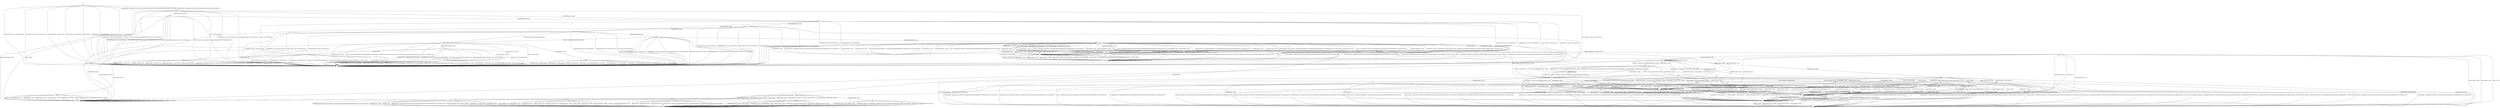 digraph g {
__start0 [label="" shape="none"];

	s0 [shape="circle" label="0"];
	s1 [shape="circle" label="1"];
	s2 [shape="circle" label="2"];
	s3 [shape="circle" label="3"];
	s4 [shape="circle" label="4"];
	s5 [shape="circle" label="5"];
	s6 [shape="circle" label="6"];
	s7 [shape="circle" label="7"];
	s8 [shape="circle" label="8"];
	s9 [shape="circle" label="9"];
	s10 [shape="circle" label="10"];
	s11 [shape="circle" label="11"];
	s12 [shape="circle" label="12"];
	s13 [shape="circle" label="13"];
	s14 [shape="circle" label="14"];
	s15 [shape="circle" label="15"];
	s16 [shape="circle" label="16"];
	s17 [shape="circle" label="17"];
	s18 [shape="circle" label="18"];
	s19 [shape="circle" label="19"];
	s20 [shape="circle" label="20"];
	s21 [shape="circle" label="21"];
	s22 [shape="circle" label="22"];
	s23 [shape="circle" label="23"];
	s24 [shape="circle" label="24"];
	s25 [shape="circle" label="25"];
	s26 [shape="circle" label="26"];
	s27 [shape="circle" label="27"];
	s28 [shape="circle" label="28"];
	s29 [shape="circle" label="29"];
	s30 [shape="circle" label="30"];
	s31 [shape="circle" label="31"];
	s32 [shape="circle" label="32"];
	s33 [shape="circle" label="33"];
	s34 [shape="circle" label="34"];
	s35 [shape="circle" label="35"];
	s36 [shape="circle" label="36"];
	s37 [shape="circle" label="37"];
	s38 [shape="circle" label="38"];
	s39 [shape="circle" label="39"];
	s40 [shape="circle" label="40"];
	s41 [shape="circle" label="41"];
	s42 [shape="circle" label="42"];
	s43 [shape="circle" label="43"];
	s44 [shape="circle" label="44"];
	s45 [shape="circle" label="45"];
	s46 [shape="circle" label="46"];
	s47 [shape="circle" label="47"];
	s48 [shape="circle" label="48"];
	s49 [shape="circle" label="49"];
	s50 [shape="circle" label="50"];
	s51 [shape="circle" label="51"];
	s52 [shape="circle" label="52"];
	s53 [shape="circle" label="53"];
	s54 [shape="circle" label="54"];
	s0 -> s1 [label="ClientHelloRSA / HandshakeServerHelloTLSv12HandshakeCertificateHandshakeServerHelloDone"];
	s0 -> s1 [label="ClientHelloDHE / HandshakeServerHelloTLSv12HandshakeCertificateHandshakeServerKeyExchangeHandshakeServerHelloDone"];
	s0 -> s2 [label="EmptyCertificate / Alert2.10ConnectionClosed"];
	s0 -> s2 [label="ClientKeyExchange / Alert2.10ConnectionClosed"];
	s0 -> s2 [label="ChangeCipherSpec / ConnectionClosed"];
	s0 -> s2 [label="Finished / Alert2.10ConnectionClosed"];
	s0 -> s2 [label="ApplicationData / ConnectionClosed"];
	s0 -> s2 [label="ApplicationDataEmpty / ConnectionClosed"];
	s0 -> s2 [label="Alert10 / ConnectionClosed"];
	s1 -> s2 [label="ClientHelloRSA / Alert2.10ConnectionClosed"];
	s1 -> s2 [label="ClientHelloDHE / Alert2.10ConnectionClosed"];
	s1 -> s2 [label="EmptyCertificate / Alert2.10ConnectionClosed"];
	s1 -> s3 [label="ClientKeyExchange / Empty"];
	s1 -> s2 [label="ChangeCipherSpec / Alert2.10ConnectionClosed"];
	s1 -> s2 [label="Finished / Alert2.10ConnectionClosed"];
	s1 -> s2 [label="ApplicationData / Alert2.10ConnectionClosed"];
	s1 -> s4 [label="ApplicationDataEmpty / Empty"];
	s1 -> s5 [label="Alert10 / ConnectionClosed"];
	s2 -> s2 [label="ClientHelloRSA / ConnectionClosed"];
	s2 -> s2 [label="ClientHelloDHE / ConnectionClosed"];
	s2 -> s2 [label="EmptyCertificate / ConnectionClosed"];
	s2 -> s2 [label="ClientKeyExchange / ConnectionClosed"];
	s2 -> s2 [label="ChangeCipherSpec / ConnectionClosed"];
	s2 -> s2 [label="Finished / ConnectionClosed"];
	s2 -> s2 [label="ApplicationData / ConnectionClosed"];
	s2 -> s2 [label="ApplicationDataEmpty / ConnectionClosed"];
	s2 -> s2 [label="Alert10 / ConnectionClosed"];
	s3 -> s2 [label="ClientHelloRSA / Alert2.10ConnectionClosed"];
	s3 -> s2 [label="ClientHelloDHE / Alert2.10ConnectionClosed"];
	s3 -> s2 [label="EmptyCertificate / Alert2.10ConnectionClosed"];
	s3 -> s2 [label="ClientKeyExchange / Alert2.10ConnectionClosed"];
	s3 -> s6 [label="ChangeCipherSpec / Empty"];
	s3 -> s2 [label="Finished / Alert2.10ConnectionClosed"];
	s3 -> s2 [label="ApplicationData / Alert2.10ConnectionClosed"];
	s3 -> s7 [label="ApplicationDataEmpty / Empty"];
	s3 -> s8 [label="Alert10 / ConnectionClosed"];
	s4 -> s2 [label="ClientHelloRSA / Alert2.10ConnectionClosed"];
	s4 -> s2 [label="ClientHelloDHE / Alert2.10ConnectionClosed"];
	s4 -> s2 [label="EmptyCertificate / Alert2.10ConnectionClosed"];
	s4 -> s3 [label="ClientKeyExchange / Empty"];
	s4 -> s2 [label="ChangeCipherSpec / Alert2.10ConnectionClosed"];
	s4 -> s2 [label="Finished / Alert2.10ConnectionClosed"];
	s4 -> s2 [label="ApplicationData / Alert2.10ConnectionClosed"];
	s4 -> s9 [label="ApplicationDataEmpty / Empty"];
	s4 -> s9 [label="Alert10 / Empty"];
	s5 -> s10 [label="ClientHelloRSA / Empty"];
	s5 -> s2 [label="ClientHelloDHE / HandshakeServerHelloTLSv12HandshakeCertificateHandshakeServerHelloDoneConnectionClosed"];
	s5 -> s2 [label="EmptyCertificate / ConnectionClosed"];
	s5 -> s2 [label="ClientKeyExchange / ConnectionClosed"];
	s5 -> s2 [label="ChangeCipherSpec / ConnectionClosed"];
	s5 -> s2 [label="Finished / ConnectionClosed"];
	s5 -> s2 [label="ApplicationData / ConnectionClosed"];
	s5 -> s2 [label="ApplicationDataEmpty / ConnectionClosed"];
	s5 -> s2 [label="Alert10 / ConnectionClosed"];
	s6 -> s2 [label="ClientHelloRSA / Alert2.10ConnectionClosed"];
	s6 -> s2 [label="ClientHelloDHE / Alert2.10ConnectionClosed"];
	s6 -> s2 [label="EmptyCertificate / Alert2.10ConnectionClosed"];
	s6 -> s2 [label="ClientKeyExchange / Alert2.10ConnectionClosed"];
	s6 -> s2 [label="ChangeCipherSpec / Alert2.10ConnectionClosed"];
	s6 -> s11 [label="Finished / ChangeCipherSpecHandshakeFinished"];
	s6 -> s2 [label="ApplicationData / Alert2.10ConnectionClosed"];
	s6 -> s12 [label="ApplicationDataEmpty / Empty"];
	s6 -> s2 [label="Alert10 / Alert2.10ConnectionClosed"];
	s7 -> s2 [label="ClientHelloRSA / Alert2.10ConnectionClosed"];
	s7 -> s2 [label="ClientHelloDHE / Alert2.10ConnectionClosed"];
	s7 -> s2 [label="EmptyCertificate / Alert2.10ConnectionClosed"];
	s7 -> s2 [label="ClientKeyExchange / Alert2.10ConnectionClosed"];
	s7 -> s6 [label="ChangeCipherSpec / Empty"];
	s7 -> s2 [label="Finished / Alert2.10ConnectionClosed"];
	s7 -> s2 [label="ApplicationData / Alert2.10ConnectionClosed"];
	s7 -> s9 [label="ApplicationDataEmpty / Empty"];
	s7 -> s9 [label="Alert10 / Empty"];
	s8 -> s5 [label="ClientHelloRSA / Empty"];
	s8 -> s2 [label="ClientHelloDHE / ConnectionClosed"];
	s8 -> s2 [label="EmptyCertificate / ConnectionClosed"];
	s8 -> s2 [label="ClientKeyExchange / ConnectionClosed"];
	s8 -> s2 [label="ChangeCipherSpec / ConnectionClosed"];
	s8 -> s2 [label="Finished / ConnectionClosed"];
	s8 -> s2 [label="ApplicationData / ConnectionClosed"];
	s8 -> s2 [label="ApplicationDataEmpty / ConnectionClosed"];
	s8 -> s2 [label="Alert10 / ConnectionClosed"];
	s9 -> s9 [label="ClientHelloRSA / Empty"];
	s9 -> s9 [label="ClientHelloDHE / Empty"];
	s9 -> s9 [label="EmptyCertificate / Empty"];
	s9 -> s9 [label="ClientKeyExchange / Empty"];
	s9 -> s9 [label="ChangeCipherSpec / Empty"];
	s9 -> s9 [label="Finished / Empty"];
	s9 -> s9 [label="ApplicationData / Empty"];
	s9 -> s9 [label="ApplicationDataEmpty / Empty"];
	s9 -> s9 [label="Alert10 / Empty"];
	s10 -> s9 [label="ClientHelloRSA / Empty"];
	s10 -> s9 [label="ClientHelloDHE / Empty"];
	s10 -> s9 [label="EmptyCertificate / Empty"];
	s10 -> s9 [label="ClientKeyExchange / Empty"];
	s10 -> s9 [label="ChangeCipherSpec / Empty"];
	s10 -> s9 [label="Finished / Empty"];
	s10 -> s9 [label="ApplicationData / Empty"];
	s10 -> s9 [label="ApplicationDataEmpty / Empty"];
	s10 -> s9 [label="Alert10 / Empty"];
	s11 -> s9 [label="ClientHelloRSA / Empty"];
	s11 -> s13 [label="ClientHelloDHE / Empty"];
	s11 -> s2 [label="EmptyCertificate / Empty"];
	s11 -> s2 [label="ClientKeyExchange / Empty"];
	s11 -> s14 [label="ChangeCipherSpec / Empty"];
	s11 -> s2 [label="Finished / HandshakeServerHelloTLSv12HandshakeCertificateHandshakeServerHelloDoneAlert2.20ConnectionClosed"];
	s11 -> s2 [label="ApplicationData / ApplicationDataConnectionClosed"];
	s11 -> s15 [label="ApplicationDataEmpty / Empty"];
	s11 -> s2 [label="Alert10 / ConnectionClosed"];
	s12 -> s2 [label="ClientHelloRSA / Alert2.10ConnectionClosed"];
	s12 -> s2 [label="ClientHelloDHE / Alert2.10ConnectionClosed"];
	s12 -> s2 [label="EmptyCertificate / Alert2.10ConnectionClosed"];
	s12 -> s2 [label="ClientKeyExchange / Alert2.10ConnectionClosed"];
	s12 -> s2 [label="ChangeCipherSpec / Alert2.10ConnectionClosed"];
	s12 -> s11 [label="Finished / ChangeCipherSpecHandshakeFinished"];
	s12 -> s2 [label="ApplicationData / Alert2.10ConnectionClosed"];
	s12 -> s16 [label="ApplicationDataEmpty / Empty"];
	s12 -> s2 [label="Alert10 / Empty"];
	s13 -> s2 [label="ClientHelloRSA / ConnectionClosed"];
	s13 -> s2 [label="ClientHelloDHE / ConnectionClosed"];
	s13 -> s2 [label="EmptyCertificate / ConnectionClosed"];
	s13 -> s2 [label="ClientKeyExchange / ConnectionClosed"];
	s13 -> s2 [label="ChangeCipherSpec / ConnectionClosed"];
	s13 -> s2 [label="Finished / ConnectionClosed"];
	s13 -> s2 [label="ApplicationData / ConnectionClosed"];
	s13 -> s2 [label="ApplicationDataEmpty / ConnectionClosed"];
	s13 -> s2 [label="Alert10 / ConnectionClosed"];
	s14 -> s2 [label="ClientHelloRSA / Alert2.20ConnectionClosed"];
	s14 -> s2 [label="ClientHelloDHE / Alert2.20ConnectionClosed"];
	s14 -> s2 [label="EmptyCertificate / Alert2.20ConnectionClosed"];
	s14 -> s2 [label="ClientKeyExchange / Alert2.20ConnectionClosed"];
	s14 -> s2 [label="ChangeCipherSpec / Alert2.20ConnectionClosed"];
	s14 -> s2 [label="Finished / Alert2.20ConnectionClosed"];
	s14 -> s2 [label="ApplicationData / Alert2.20ConnectionClosed"];
	s14 -> s2 [label="ApplicationDataEmpty / Alert2.20ConnectionClosed"];
	s14 -> s2 [label="Alert10 / Alert2.20ConnectionClosed"];
	s15 -> s2 [label="ClientHelloRSA / Alert2.40ConnectionClosed"];
	s15 -> s2 [label="ClientHelloDHE / Alert2.40ConnectionClosed"];
	s15 -> s2 [label="EmptyCertificate / Alert2.10ConnectionClosed"];
	s15 -> s2 [label="ClientKeyExchange / Alert2.10ConnectionClosed"];
	s15 -> s14 [label="ChangeCipherSpec / Empty"];
	s15 -> s2 [label="Finished / Alert2.10ConnectionClosed"];
	s15 -> s2 [label="ApplicationData / ApplicationDataConnectionClosed"];
	s15 -> s9 [label="ApplicationDataEmpty / Empty"];
	s15 -> s8 [label="Alert10 / Empty"];
	s16 -> s17 [label="ClientHelloRSA / ConnectionClosed"];
	s16 -> s18 [label="ClientHelloDHE / Empty"];
	s16 -> s17 [label="EmptyCertificate / Empty"];
	s16 -> s18 [label="ClientKeyExchange / ConnectionClosed"];
	s16 -> s17 [label="ChangeCipherSpec / Empty"];
	s16 -> s18 [label="Finished / Empty"];
	s16 -> s17 [label="ApplicationData / ConnectionClosed"];
	s16 -> s19 [label="ApplicationDataEmpty / Empty"];
	s16 -> s17 [label="Alert10 / Empty"];
	s17 -> s20 [label="ClientHelloRSA / Empty"];
	s17 -> s21 [label="ClientHelloDHE / ConnectionClosed"];
	s17 -> s20 [label="EmptyCertificate / Empty"];
	s17 -> s21 [label="ClientKeyExchange / HandshakeServerHelloTLSv12HandshakeCertificateHandshakeServerHelloDoneAlert2.20ConnectionClosed"];
	s17 -> s20 [label="ChangeCipherSpec / Empty"];
	s17 -> s21 [label="Finished / HandshakeServerHelloTLSv12HandshakeCertificateHandshakeServerHelloDoneAlert2.20ConnectionClosed"];
	s17 -> s20 [label="ApplicationData / Empty"];
	s17 -> s21 [label="ApplicationDataEmpty / HandshakeServerHelloTLSv12HandshakeCertificateHandshakeServerHelloDoneAlert2.20ConnectionClosed"];
	s17 -> s20 [label="Alert10 / Empty"];
	s18 -> s21 [label="ClientHelloRSA / HandshakeServerHelloTLSv12HandshakeCertificateHandshakeServerHelloDoneAlert2.20ConnectionClosed"];
	s18 -> s20 [label="ClientHelloDHE / Empty"];
	s18 -> s21 [label="EmptyCertificate / HandshakeServerHelloTLSv12HandshakeCertificateHandshakeServerHelloDoneAlert2.20ConnectionClosed"];
	s18 -> s20 [label="ClientKeyExchange / Empty"];
	s18 -> s21 [label="ChangeCipherSpec / HandshakeServerHelloTLSv12HandshakeCertificateHandshakeServerHelloDoneAlert2.20ConnectionClosed"];
	s18 -> s20 [label="Finished / Empty"];
	s18 -> s21 [label="ApplicationData / HandshakeServerHelloTLSv12HandshakeCertificateHandshakeServerHelloDoneAlert2.20ConnectionClosed"];
	s18 -> s20 [label="ApplicationDataEmpty / Empty"];
	s18 -> s21 [label="Alert10 / HandshakeServerHelloTLSv12HandshakeCertificateHandshakeServerHelloDoneAlert2.20ConnectionClosed"];
	s19 -> s22 [label="ClientHelloRSA / Empty"];
	s19 -> s23 [label="ClientHelloDHE / Empty"];
	s19 -> s23 [label="EmptyCertificate / Empty"];
	s19 -> s24 [label="ClientKeyExchange / ConnectionClosed"];
	s19 -> s23 [label="ChangeCipherSpec / Empty"];
	s19 -> s23 [label="Finished / Empty"];
	s19 -> s23 [label="ApplicationData / Empty"];
	s19 -> s25 [label="ApplicationDataEmpty / ConnectionClosed"];
	s19 -> s26 [label="Alert10 / Empty"];
	s20 -> s21 [label="ClientHelloRSA / Empty"];
	s20 -> s20 [label="ClientHelloDHE / Empty"];
	s20 -> s21 [label="EmptyCertificate / Empty"];
	s20 -> s20 [label="ClientKeyExchange / ConnectionClosed"];
	s20 -> s21 [label="ChangeCipherSpec / Empty"];
	s20 -> s20 [label="Finished / ConnectionClosed"];
	s20 -> s21 [label="ApplicationData / Empty"];
	s20 -> s20 [label="ApplicationDataEmpty / ConnectionClosed"];
	s20 -> s21 [label="Alert10 / Empty"];
	s21 -> s20 [label="ClientHelloRSA / ConnectionClosed"];
	s21 -> s21 [label="ClientHelloDHE / Empty"];
	s21 -> s20 [label="EmptyCertificate / ConnectionClosed"];
	s21 -> s21 [label="ClientKeyExchange / Empty"];
	s21 -> s20 [label="ChangeCipherSpec / ConnectionClosed"];
	s21 -> s21 [label="Finished / Empty"];
	s21 -> s20 [label="ApplicationData / ConnectionClosed"];
	s21 -> s21 [label="ApplicationDataEmpty / Empty"];
	s21 -> s20 [label="Alert10 / ConnectionClosed"];
	s22 -> s16 [label="ClientHelloRSA / Empty"];
	s22 -> s16 [label="ClientHelloDHE / Empty"];
	s22 -> s16 [label="EmptyCertificate / HandshakeServerHelloTLSv12HandshakeCertificateHandshakeServerHelloDoneAlert2.20ConnectionClosed"];
	s22 -> s16 [label="ClientKeyExchange / Empty"];
	s22 -> s16 [label="ChangeCipherSpec / Empty"];
	s22 -> s16 [label="Finished / HandshakeServerHelloTLSv12HandshakeCertificateHandshakeServerHelloDoneAlert2.20ConnectionClosed"];
	s22 -> s16 [label="ApplicationData / Empty"];
	s22 -> s16 [label="ApplicationDataEmpty / Empty"];
	s22 -> s16 [label="Alert10 / HandshakeServerHelloTLSv12HandshakeCertificateHandshakeServerHelloDoneAlert2.20ConnectionClosed"];
	s23 -> s16 [label="ClientHelloRSA / Empty"];
	s23 -> s16 [label="ClientHelloDHE / Empty"];
	s23 -> s16 [label="EmptyCertificate / HandshakeServerHelloTLSv12HandshakeCertificateHandshakeServerHelloDoneAlert2.20ConnectionClosed"];
	s23 -> s16 [label="ClientKeyExchange / Empty"];
	s23 -> s16 [label="ChangeCipherSpec / Empty"];
	s23 -> s16 [label="Finished / HandshakeServerHelloTLSv12HandshakeCertificateHandshakeServerHelloDoneAlert2.20ConnectionClosed"];
	s23 -> s16 [label="ApplicationData / Empty"];
	s23 -> s16 [label="ApplicationDataEmpty / Empty"];
	s23 -> s16 [label="Alert10 / HandshakeServerHelloTLSv12HandshakeCertificateHandshakeServerHelloDoneAlert2.20ConnectionClosed"];
	s24 -> s16 [label="ClientHelloRSA / Empty"];
	s24 -> s16 [label="ClientHelloDHE / Empty"];
	s24 -> s16 [label="EmptyCertificate / HandshakeServerHelloTLSv12HandshakeCertificateHandshakeServerHelloDoneAlert2.20ConnectionClosed"];
	s24 -> s16 [label="ClientKeyExchange / Empty"];
	s24 -> s16 [label="ChangeCipherSpec / Empty"];
	s24 -> s16 [label="Finished / HandshakeServerHelloTLSv12HandshakeCertificateHandshakeServerHelloDoneAlert2.20ConnectionClosed"];
	s24 -> s16 [label="ApplicationData / Empty"];
	s24 -> s16 [label="ApplicationDataEmpty / Empty"];
	s24 -> s16 [label="Alert10 / HandshakeServerHelloTLSv12HandshakeCertificateHandshakeServerHelloDoneAlert2.20ConnectionClosed"];
	s25 -> s27 [label="ClientHelloRSA / Empty"];
	s25 -> s28 [label="ClientHelloDHE / Empty"];
	s25 -> s29 [label="EmptyCertificate / Empty"];
	s25 -> s30 [label="ClientKeyExchange / Empty"];
	s25 -> s27 [label="ChangeCipherSpec / ConnectionClosed"];
	s25 -> s28 [label="Finished / Empty"];
	s25 -> s29 [label="ApplicationData / Empty"];
	s25 -> s31 [label="ApplicationDataEmpty / Empty"];
	s25 -> s29 [label="Alert10 / Empty"];
	s26 -> s32 [label="ClientHelloRSA / ConnectionClosed"];
	s26 -> s32 [label="ClientHelloDHE / Empty"];
	s26 -> s32 [label="EmptyCertificate / Empty"];
	s26 -> s32 [label="ClientKeyExchange / HandshakeServerHelloTLSv12HandshakeCertificateHandshakeServerHelloDoneAlert2.20ConnectionClosed"];
	s26 -> s32 [label="ChangeCipherSpec / Empty"];
	s26 -> s32 [label="Finished / Empty"];
	s26 -> s32 [label="ApplicationData / HandshakeServerHelloTLSv12HandshakeCertificateHandshakeServerHelloDoneAlert2.20ConnectionClosed"];
	s26 -> s32 [label="ApplicationDataEmpty / Empty"];
	s26 -> s32 [label="Alert10 / Empty"];
	s27 -> s30 [label="ClientHelloRSA / ConnectionClosed"];
	s27 -> s27 [label="ClientHelloDHE / Empty"];
	s27 -> s28 [label="EmptyCertificate / Empty"];
	s27 -> s29 [label="ClientKeyExchange / Empty"];
	s27 -> s30 [label="ChangeCipherSpec / ConnectionClosed"];
	s27 -> s33 [label="Finished / Empty"];
	s27 -> s29 [label="ApplicationData / Empty"];
	s27 -> s30 [label="ApplicationDataEmpty / Empty"];
	s27 -> s27 [label="Alert10 / ConnectionClosed"];
	s28 -> s28 [label="ClientHelloRSA / Empty"];
	s28 -> s29 [label="ClientHelloDHE / Empty"];
	s28 -> s30 [label="EmptyCertificate / Empty"];
	s28 -> s27 [label="ClientKeyExchange / ConnectionClosed"];
	s28 -> s28 [label="ChangeCipherSpec / Empty"];
	s28 -> s29 [label="Finished / Empty"];
	s28 -> s30 [label="ApplicationData / Empty"];
	s28 -> s27 [label="ApplicationDataEmpty / ConnectionClosed"];
	s28 -> s28 [label="Alert10 / Empty"];
	s29 -> s29 [label="ClientHelloRSA / Empty"];
	s29 -> s30 [label="ClientHelloDHE / Empty"];
	s29 -> s27 [label="EmptyCertificate / ConnectionClosed"];
	s29 -> s28 [label="ClientKeyExchange / Empty"];
	s29 -> s29 [label="ChangeCipherSpec / Empty"];
	s29 -> s30 [label="Finished / Empty"];
	s29 -> s27 [label="ApplicationData / ConnectionClosed"];
	s29 -> s28 [label="ApplicationDataEmpty / Empty"];
	s29 -> s29 [label="Alert10 / Empty"];
	s30 -> s30 [label="ClientHelloRSA / Empty"];
	s30 -> s27 [label="ClientHelloDHE / ConnectionClosed"];
	s30 -> s28 [label="EmptyCertificate / Empty"];
	s30 -> s29 [label="ClientKeyExchange / Empty"];
	s30 -> s30 [label="ChangeCipherSpec / Empty"];
	s30 -> s27 [label="Finished / ConnectionClosed"];
	s30 -> s28 [label="ApplicationData / Empty"];
	s30 -> s29 [label="ApplicationDataEmpty / Empty"];
	s30 -> s30 [label="Alert10 / Empty"];
	s31 -> s34 [label="ClientHelloRSA / ConnectionClosed"];
	s31 -> s31 [label="ClientHelloDHE / Empty"];
	s31 -> s35 [label="EmptyCertificate / Empty"];
	s31 -> s36 [label="ClientKeyExchange / Empty"];
	s31 -> s37 [label="ChangeCipherSpec / Empty"];
	s31 -> s34 [label="Finished / ConnectionClosed"];
	s31 -> s31 [label="ApplicationData / Empty"];
	s31 -> s38 [label="ApplicationDataEmpty / Empty"];
	s31 -> s34 [label="Alert10 / Empty"];
	s32 -> s32 [label="ClientHelloRSA / Empty"];
	s32 -> s32 [label="ClientHelloDHE / ConnectionClosed"];
	s32 -> s32 [label="EmptyCertificate / Empty"];
	s32 -> s32 [label="ClientKeyExchange / Empty"];
	s32 -> s32 [label="ChangeCipherSpec / ConnectionClosed"];
	s32 -> s32 [label="Finished / Empty"];
	s32 -> s32 [label="ApplicationData / Empty"];
	s32 -> s32 [label="ApplicationDataEmpty / ConnectionClosed"];
	s32 -> s32 [label="Alert10 / Empty"];
	s33 -> s39 [label="ClientHelloRSA / Empty"];
	s33 -> s40 [label="ClientHelloDHE / ConnectionClosed"];
	s33 -> s9 [label="EmptyCertificate / Empty"];
	s33 -> s9 [label="ClientKeyExchange / Empty"];
	s33 -> s41 [label="ChangeCipherSpec / Empty"];
	s33 -> s9 [label="Finished / ConnectionClosed"];
	s33 -> s42 [label="ApplicationData / Empty"];
	s33 -> s40 [label="ApplicationDataEmpty / Empty"];
	s33 -> s40 [label="Alert10 / Empty"];
	s34 -> s43 [label="ClientHelloRSA / ConnectionClosed"];
	s34 -> s44 [label="ClientHelloDHE / Empty"];
	s34 -> s45 [label="EmptyCertificate / Empty"];
	s34 -> s29 [label="ClientKeyExchange / Empty"];
	s34 -> s46 [label="ChangeCipherSpec / Empty"];
	s34 -> s44 [label="Finished / ConnectionClosed"];
	s34 -> s47 [label="ApplicationData / Empty"];
	s34 -> s48 [label="ApplicationDataEmpty / Empty"];
	s34 -> s19 [label="Alert10 / Empty"];
	s35 -> s44 [label="ClientHelloRSA / Empty"];
	s35 -> s47 [label="ClientHelloDHE / ConnectionClosed"];
	s35 -> s49 [label="EmptyCertificate / Empty"];
	s35 -> s50 [label="ClientKeyExchange / Empty"];
	s35 -> s51 [label="ChangeCipherSpec / Empty"];
	s35 -> s45 [label="Finished / Empty"];
	s35 -> s29 [label="ApplicationData / ConnectionClosed"];
	s35 -> s19 [label="ApplicationDataEmpty / Empty"];
	s35 -> s27 [label="Alert10 / Empty"];
	s36 -> s52 [label="ClientHelloRSA / Empty"];
	s36 -> s49 [label="ClientHelloDHE / Empty"];
	s36 -> s50 [label="EmptyCertificate / ConnectionClosed"];
	s36 -> s51 [label="ClientKeyExchange / Empty"];
	s36 -> s28 [label="ChangeCipherSpec / Empty"];
	s36 -> s29 [label="Finished / Empty"];
	s36 -> s19 [label="ApplicationData / Empty"];
	s36 -> s44 [label="ApplicationDataEmpty / ConnectionClosed"];
	s36 -> s52 [label="Alert10 / Empty"];
	s37 -> s48 [label="ClientHelloRSA / Empty"];
	s37 -> s50 [label="ClientHelloDHE / Empty"];
	s37 -> s51 [label="EmptyCertificate / Empty"];
	s37 -> s45 [label="ClientKeyExchange / ConnectionClosed"];
	s37 -> s29 [label="ChangeCipherSpec / Empty"];
	s37 -> s53 [label="Finished / Empty"];
	s37 -> s51 [label="ApplicationData / Empty"];
	s37 -> s45 [label="ApplicationDataEmpty / Empty"];
	s37 -> s48 [label="Alert10 / ConnectionClosed"];
	s38 -> s31 [label="ClientHelloRSA / Empty"];
	s38 -> s35 [label="ClientHelloDHE / Empty"];
	s38 -> s36 [label="EmptyCertificate / Empty"];
	s38 -> s37 [label="ClientKeyExchange / Empty"];
	s38 -> s34 [label="ChangeCipherSpec / Empty"];
	s38 -> s31 [label="Finished / ConnectionClosed"];
	s38 -> s35 [label="ApplicationData / Empty"];
	s38 -> s54 [label="ApplicationDataEmpty / Empty"];
	s38 -> s34 [label="Alert10 / Empty"];
	s39 -> s32 [label="ClientHelloRSA / Empty"];
	s39 -> s32 [label="ClientHelloDHE / Empty"];
	s39 -> s32 [label="EmptyCertificate / ConnectionClosed"];
	s39 -> s32 [label="ClientKeyExchange / Empty"];
	s39 -> s32 [label="ChangeCipherSpec / Empty"];
	s39 -> s32 [label="Finished / Empty"];
	s39 -> s32 [label="ApplicationData / Empty"];
	s39 -> s32 [label="ApplicationDataEmpty / Empty"];
	s39 -> s32 [label="Alert10 / Empty"];
	s40 -> s32 [label="ClientHelloRSA / Empty"];
	s40 -> s32 [label="ClientHelloDHE / Empty"];
	s40 -> s32 [label="EmptyCertificate / Empty"];
	s40 -> s32 [label="ClientKeyExchange / Empty"];
	s40 -> s32 [label="ChangeCipherSpec / Empty"];
	s40 -> s32 [label="Finished / Empty"];
	s40 -> s32 [label="ApplicationData / Empty"];
	s40 -> s32 [label="ApplicationDataEmpty / Empty"];
	s40 -> s32 [label="Alert10 / Empty"];
	s41 -> s32 [label="ClientHelloRSA / Empty"];
	s41 -> s32 [label="ClientHelloDHE / Empty"];
	s41 -> s32 [label="EmptyCertificate / Empty"];
	s41 -> s32 [label="ClientKeyExchange / Empty"];
	s41 -> s32 [label="ChangeCipherSpec / Empty"];
	s41 -> s32 [label="Finished / Empty"];
	s41 -> s32 [label="ApplicationData / Empty"];
	s41 -> s32 [label="ApplicationDataEmpty / Empty"];
	s41 -> s32 [label="Alert10 / Empty"];
	s42 -> s32 [label="ClientHelloRSA / Empty"];
	s42 -> s32 [label="ClientHelloDHE / Empty"];
	s42 -> s32 [label="EmptyCertificate / Empty"];
	s42 -> s32 [label="ClientKeyExchange / Empty"];
	s42 -> s32 [label="ChangeCipherSpec / Empty"];
	s42 -> s32 [label="Finished / Empty"];
	s42 -> s32 [label="ApplicationData / Empty"];
	s42 -> s32 [label="ApplicationDataEmpty / Empty"];
	s42 -> s32 [label="Alert10 / Empty"];
	s43 -> s30 [label="ClientHelloRSA / Empty"];
	s43 -> s27 [label="ClientHelloDHE / Empty"];
	s43 -> s28 [label="EmptyCertificate / Empty"];
	s43 -> s29 [label="ClientKeyExchange / HandshakeServerHelloTLSv12HandshakeCertificateHandshakeServerHelloDoneAlert2.20ConnectionClosed"];
	s43 -> s30 [label="ChangeCipherSpec / Empty"];
	s43 -> s27 [label="Finished / Empty"];
	s43 -> s28 [label="ApplicationData / Empty"];
	s43 -> s29 [label="ApplicationDataEmpty / HandshakeServerHelloTLSv12HandshakeCertificateHandshakeServerHelloDoneAlert2.20ConnectionClosed"];
	s43 -> s30 [label="Alert10 / Empty"];
	s44 -> s27 [label="ClientHelloRSA / Empty"];
	s44 -> s28 [label="ClientHelloDHE / Empty"];
	s44 -> s29 [label="EmptyCertificate / HandshakeServerHelloTLSv12HandshakeCertificateHandshakeServerHelloDoneAlert2.20ConnectionClosed"];
	s44 -> s30 [label="ClientKeyExchange / Empty"];
	s44 -> s27 [label="ChangeCipherSpec / Empty"];
	s44 -> s28 [label="Finished / Empty"];
	s44 -> s29 [label="ApplicationData / HandshakeServerHelloTLSv12HandshakeCertificateHandshakeServerHelloDoneAlert2.20ConnectionClosed"];
	s44 -> s30 [label="ApplicationDataEmpty / Empty"];
	s44 -> s27 [label="Alert10 / Empty"];
	s45 -> s28 [label="ClientHelloRSA / Empty"];
	s45 -> s29 [label="ClientHelloDHE / HandshakeServerHelloTLSv12HandshakeCertificateHandshakeServerHelloDoneAlert2.20ConnectionClosed"];
	s45 -> s30 [label="EmptyCertificate / Empty"];
	s45 -> s27 [label="ClientKeyExchange / Empty"];
	s45 -> s28 [label="ChangeCipherSpec / Empty"];
	s45 -> s29 [label="Finished / HandshakeServerHelloTLSv12HandshakeCertificateHandshakeServerHelloDoneAlert2.20ConnectionClosed"];
	s45 -> s30 [label="ApplicationData / Empty"];
	s45 -> s27 [label="ApplicationDataEmpty / Empty"];
	s45 -> s28 [label="Alert10 / Empty"];
	s46 -> s29 [label="ClientHelloRSA / HandshakeServerHelloTLSv12HandshakeCertificateHandshakeServerHelloDoneAlert2.20ConnectionClosed"];
	s46 -> s30 [label="ClientHelloDHE / Empty"];
	s46 -> s27 [label="EmptyCertificate / Empty"];
	s46 -> s28 [label="ClientKeyExchange / Empty"];
	s46 -> s29 [label="ChangeCipherSpec / HandshakeServerHelloTLSv12HandshakeCertificateHandshakeServerHelloDoneAlert2.20ConnectionClosed"];
	s46 -> s30 [label="Finished / Empty"];
	s46 -> s27 [label="ApplicationData / Empty"];
	s46 -> s28 [label="ApplicationDataEmpty / Empty"];
	s46 -> s29 [label="Alert10 / HandshakeServerHelloTLSv12HandshakeCertificateHandshakeServerHelloDoneAlert2.20ConnectionClosed"];
	s47 -> s30 [label="ClientHelloRSA / Empty"];
	s47 -> s27 [label="ClientHelloDHE / Empty"];
	s47 -> s28 [label="EmptyCertificate / Empty"];
	s47 -> s29 [label="ClientKeyExchange / HandshakeServerHelloTLSv12HandshakeCertificateHandshakeServerHelloDoneAlert2.20ConnectionClosed"];
	s47 -> s30 [label="ChangeCipherSpec / Empty"];
	s47 -> s27 [label="Finished / Empty"];
	s47 -> s28 [label="ApplicationData / Empty"];
	s47 -> s29 [label="ApplicationDataEmpty / HandshakeServerHelloTLSv12HandshakeCertificateHandshakeServerHelloDoneAlert2.20ConnectionClosed"];
	s47 -> s30 [label="Alert10 / Empty"];
	s48 -> s27 [label="ClientHelloRSA / Empty"];
	s48 -> s28 [label="ClientHelloDHE / Empty"];
	s48 -> s29 [label="EmptyCertificate / HandshakeServerHelloTLSv12HandshakeCertificateHandshakeServerHelloDoneAlert2.20ConnectionClosed"];
	s48 -> s30 [label="ClientKeyExchange / Empty"];
	s48 -> s27 [label="ChangeCipherSpec / Empty"];
	s48 -> s28 [label="Finished / Empty"];
	s48 -> s29 [label="ApplicationData / HandshakeServerHelloTLSv12HandshakeCertificateHandshakeServerHelloDoneAlert2.20ConnectionClosed"];
	s48 -> s30 [label="ApplicationDataEmpty / Empty"];
	s48 -> s27 [label="Alert10 / Empty"];
	s49 -> s28 [label="ClientHelloRSA / Empty"];
	s49 -> s29 [label="ClientHelloDHE / HandshakeServerHelloTLSv12HandshakeCertificateHandshakeServerHelloDoneAlert2.20ConnectionClosed"];
	s49 -> s30 [label="EmptyCertificate / Empty"];
	s49 -> s27 [label="ClientKeyExchange / Empty"];
	s49 -> s28 [label="ChangeCipherSpec / Empty"];
	s49 -> s29 [label="Finished / HandshakeServerHelloTLSv12HandshakeCertificateHandshakeServerHelloDoneAlert2.20ConnectionClosed"];
	s49 -> s30 [label="ApplicationData / Empty"];
	s49 -> s27 [label="ApplicationDataEmpty / Empty"];
	s49 -> s28 [label="Alert10 / Empty"];
	s50 -> s29 [label="ClientHelloRSA / HandshakeServerHelloTLSv12HandshakeCertificateHandshakeServerHelloDoneAlert2.20ConnectionClosed"];
	s50 -> s30 [label="ClientHelloDHE / Empty"];
	s50 -> s27 [label="EmptyCertificate / Empty"];
	s50 -> s28 [label="ClientKeyExchange / Empty"];
	s50 -> s29 [label="ChangeCipherSpec / HandshakeServerHelloTLSv12HandshakeCertificateHandshakeServerHelloDoneAlert2.20ConnectionClosed"];
	s50 -> s30 [label="Finished / Empty"];
	s50 -> s27 [label="ApplicationData / Empty"];
	s50 -> s28 [label="ApplicationDataEmpty / Empty"];
	s50 -> s29 [label="Alert10 / HandshakeServerHelloTLSv12HandshakeCertificateHandshakeServerHelloDoneAlert2.20ConnectionClosed"];
	s51 -> s30 [label="ClientHelloRSA / Empty"];
	s51 -> s27 [label="ClientHelloDHE / Empty"];
	s51 -> s28 [label="EmptyCertificate / Empty"];
	s51 -> s29 [label="ClientKeyExchange / HandshakeServerHelloTLSv12HandshakeCertificateHandshakeServerHelloDoneAlert2.20ConnectionClosed"];
	s51 -> s30 [label="ChangeCipherSpec / Empty"];
	s51 -> s27 [label="Finished / Empty"];
	s51 -> s28 [label="ApplicationData / Empty"];
	s51 -> s29 [label="ApplicationDataEmpty / HandshakeServerHelloTLSv12HandshakeCertificateHandshakeServerHelloDoneAlert2.20ConnectionClosed"];
	s51 -> s30 [label="Alert10 / Empty"];
	s52 -> s27 [label="ClientHelloRSA / Empty"];
	s52 -> s28 [label="ClientHelloDHE / Empty"];
	s52 -> s29 [label="EmptyCertificate / HandshakeServerHelloTLSv12HandshakeCertificateHandshakeServerHelloDoneAlert2.20ConnectionClosed"];
	s52 -> s30 [label="ClientKeyExchange / Empty"];
	s52 -> s27 [label="ChangeCipherSpec / Empty"];
	s52 -> s28 [label="Finished / Empty"];
	s52 -> s29 [label="ApplicationData / HandshakeServerHelloTLSv12HandshakeCertificateHandshakeServerHelloDoneAlert2.20ConnectionClosed"];
	s52 -> s30 [label="ApplicationDataEmpty / Empty"];
	s52 -> s27 [label="Alert10 / Empty"];
	s53 -> s28 [label="ClientHelloRSA / Empty"];
	s53 -> s29 [label="ClientHelloDHE / HandshakeServerHelloTLSv12HandshakeCertificateHandshakeServerHelloDoneAlert2.20ConnectionClosed"];
	s53 -> s30 [label="EmptyCertificate / Empty"];
	s53 -> s27 [label="ClientKeyExchange / Empty"];
	s53 -> s28 [label="ChangeCipherSpec / Empty"];
	s53 -> s29 [label="Finished / HandshakeServerHelloTLSv12HandshakeCertificateHandshakeServerHelloDoneAlert2.20ConnectionClosed"];
	s53 -> s30 [label="ApplicationData / Empty"];
	s53 -> s27 [label="ApplicationDataEmpty / Empty"];
	s53 -> s28 [label="Alert10 / Empty"];
	s54 -> s38 [label="ClientHelloRSA / HandshakeServerHelloTLSv12HandshakeCertificateHandshakeServerHelloDoneAlert2.20ConnectionClosed"];
	s54 -> s34 [label="ClientHelloDHE / Empty"];
	s54 -> s38 [label="EmptyCertificate / Empty"];
	s54 -> s34 [label="ClientKeyExchange / Empty"];
	s54 -> s38 [label="ChangeCipherSpec / Empty"];
	s54 -> s34 [label="Finished / Empty"];
	s54 -> s38 [label="ApplicationData / ConnectionClosed"];
	s54 -> s34 [label="ApplicationDataEmpty / Empty"];
	s54 -> s54 [label="Alert10 / Empty"];

__start0 -> s0;
}

